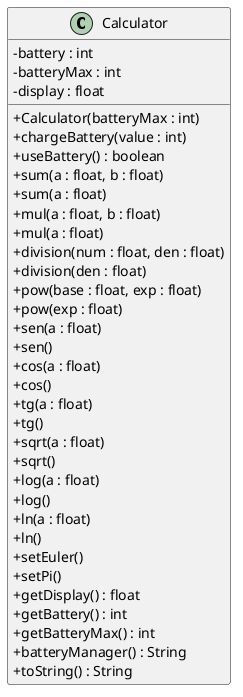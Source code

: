 @startuml calculator
skinparam classAttributeIconSize 0

class Calculator{
 -battery : int
 -batteryMax : int
 -display : float
 +Calculator(batteryMax : int)
 +chargeBattery(value : int)
 +useBattery() : boolean
 +sum(a : float, b : float)
 +sum(a : float)
 +mul(a : float, b : float)
 +mul(a : float)
 +division(num : float, den : float)
 +division(den : float)
 +pow(base : float, exp : float)
 +pow(exp : float)
 +sen(a : float)
 +sen()
 +cos(a : float)
 +cos()
 +tg(a : float)
 +tg()
 +sqrt(a : float)
 +sqrt()
 +log(a : float)
 +log()
 +ln(a : float)
 +ln()
 +setEuler()
 +setPi()
 +getDisplay() : float
 +getBattery() : int
 +getBatteryMax() : int
 +batteryManager() : String
 +toString() : String
}

@enduml